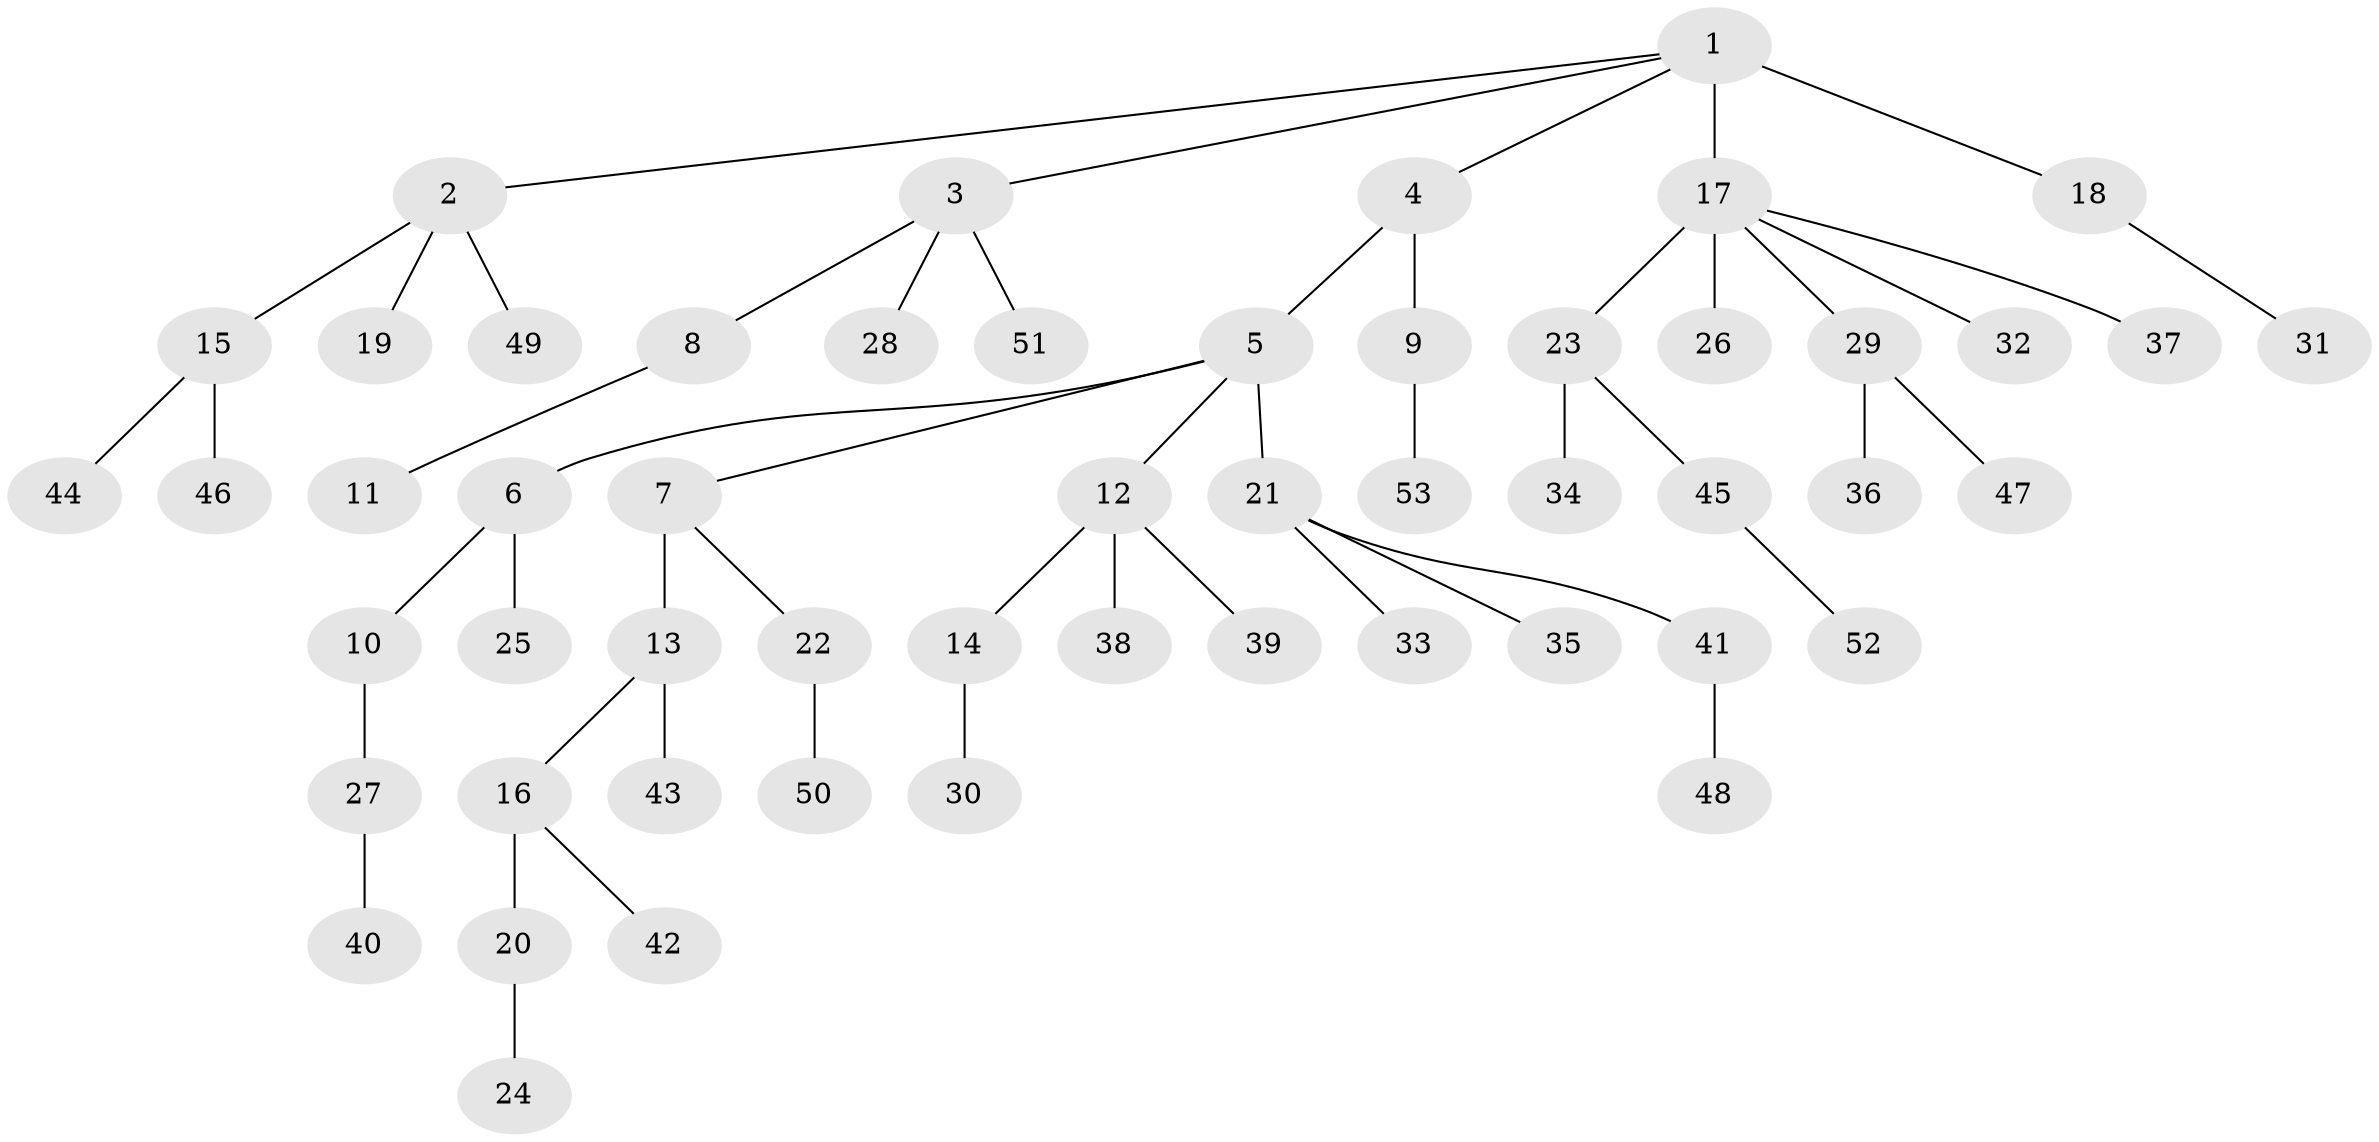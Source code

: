 // original degree distribution, {9: 0.009708737864077669, 5: 0.05825242718446602, 4: 0.02912621359223301, 7: 0.009708737864077669, 3: 0.11650485436893204, 6: 0.009708737864077669, 2: 0.24271844660194175, 1: 0.5242718446601942}
// Generated by graph-tools (version 1.1) at 2025/36/03/09/25 02:36:28]
// undirected, 53 vertices, 52 edges
graph export_dot {
graph [start="1"]
  node [color=gray90,style=filled];
  1;
  2;
  3;
  4;
  5;
  6;
  7;
  8;
  9;
  10;
  11;
  12;
  13;
  14;
  15;
  16;
  17;
  18;
  19;
  20;
  21;
  22;
  23;
  24;
  25;
  26;
  27;
  28;
  29;
  30;
  31;
  32;
  33;
  34;
  35;
  36;
  37;
  38;
  39;
  40;
  41;
  42;
  43;
  44;
  45;
  46;
  47;
  48;
  49;
  50;
  51;
  52;
  53;
  1 -- 2 [weight=1.0];
  1 -- 3 [weight=1.0];
  1 -- 4 [weight=1.0];
  1 -- 17 [weight=4.0];
  1 -- 18 [weight=1.0];
  2 -- 15 [weight=1.0];
  2 -- 19 [weight=1.0];
  2 -- 49 [weight=1.0];
  3 -- 8 [weight=1.0];
  3 -- 28 [weight=1.0];
  3 -- 51 [weight=1.0];
  4 -- 5 [weight=1.0];
  4 -- 9 [weight=1.0];
  5 -- 6 [weight=1.0];
  5 -- 7 [weight=1.0];
  5 -- 12 [weight=1.0];
  5 -- 21 [weight=2.0];
  6 -- 10 [weight=3.0];
  6 -- 25 [weight=1.0];
  7 -- 13 [weight=3.0];
  7 -- 22 [weight=1.0];
  8 -- 11 [weight=1.0];
  9 -- 53 [weight=1.0];
  10 -- 27 [weight=1.0];
  12 -- 14 [weight=1.0];
  12 -- 38 [weight=1.0];
  12 -- 39 [weight=1.0];
  13 -- 16 [weight=1.0];
  13 -- 43 [weight=1.0];
  14 -- 30 [weight=3.0];
  15 -- 44 [weight=1.0];
  15 -- 46 [weight=1.0];
  16 -- 20 [weight=1.0];
  16 -- 42 [weight=1.0];
  17 -- 23 [weight=1.0];
  17 -- 26 [weight=1.0];
  17 -- 29 [weight=1.0];
  17 -- 32 [weight=1.0];
  17 -- 37 [weight=1.0];
  18 -- 31 [weight=1.0];
  20 -- 24 [weight=1.0];
  21 -- 33 [weight=1.0];
  21 -- 35 [weight=1.0];
  21 -- 41 [weight=1.0];
  22 -- 50 [weight=1.0];
  23 -- 34 [weight=1.0];
  23 -- 45 [weight=1.0];
  27 -- 40 [weight=1.0];
  29 -- 36 [weight=2.0];
  29 -- 47 [weight=1.0];
  41 -- 48 [weight=1.0];
  45 -- 52 [weight=1.0];
}
